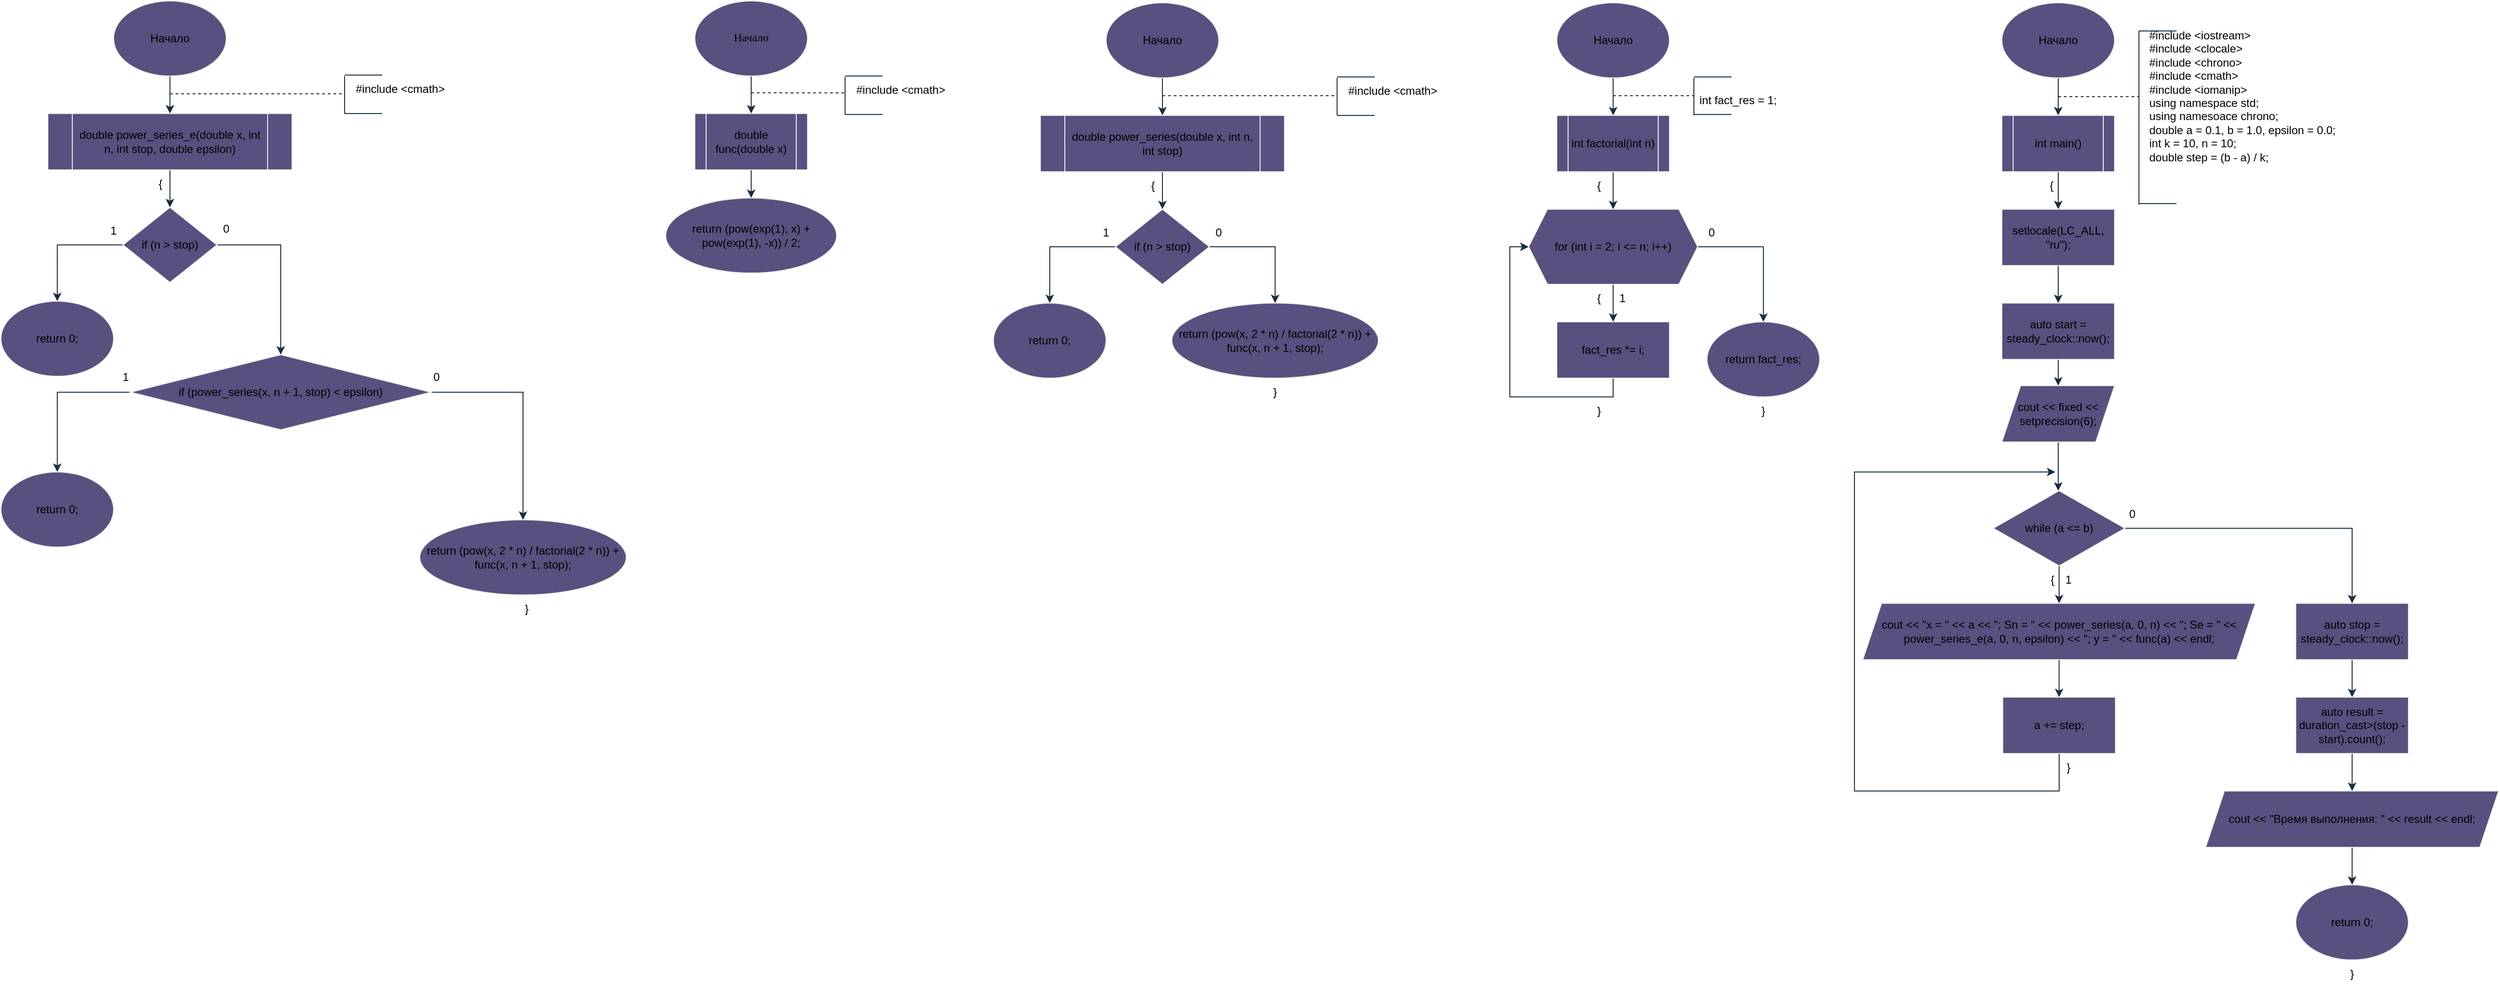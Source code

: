 <mxfile version="25.0.2">
  <diagram name="Страница — 1" id="L2E4cubnrX2H4GpDxA0n">
    <mxGraphModel dx="3615" dy="1503" grid="0" gridSize="10" guides="1" tooltips="1" connect="1" arrows="1" fold="1" page="0" pageScale="1" pageWidth="827" pageHeight="1169" background="#ffffff" math="0" shadow="0">
      <root>
        <mxCell id="0" />
        <mxCell id="1" parent="0" />
        <mxCell id="yAvkSQlCYScLZldcpIF--3" style="edgeStyle=orthogonalEdgeStyle;rounded=0;orthogonalLoop=1;jettySize=auto;html=1;entryX=0.5;entryY=0;entryDx=0;entryDy=0;labelBackgroundColor=none;strokeColor=#182E3E;fontColor=#000000;" parent="1" source="yAvkSQlCYScLZldcpIF--1" target="yAvkSQlCYScLZldcpIF--2" edge="1">
          <mxGeometry relative="1" as="geometry" />
        </mxCell>
        <mxCell id="yAvkSQlCYScLZldcpIF--1" value="Начало" style="ellipse;whiteSpace=wrap;html=1;labelBackgroundColor=none;fillColor=#56517E;strokeColor=#EEEEEE;fontColor=#000000;" parent="1" vertex="1">
          <mxGeometry x="354" width="120" height="80" as="geometry" />
        </mxCell>
        <mxCell id="5xdKUttw5brWPCGg9cqH-3" style="edgeStyle=orthogonalEdgeStyle;rounded=0;orthogonalLoop=1;jettySize=auto;html=1;entryX=0.5;entryY=0;entryDx=0;entryDy=0;labelBackgroundColor=none;strokeColor=#182E3E;fontColor=#000000;" parent="1" source="yAvkSQlCYScLZldcpIF--2" target="5xdKUttw5brWPCGg9cqH-1" edge="1">
          <mxGeometry relative="1" as="geometry" />
        </mxCell>
        <mxCell id="yAvkSQlCYScLZldcpIF--2" value="int main()" style="shape=process;whiteSpace=wrap;html=1;backgroundOutline=1;labelBackgroundColor=none;fillColor=#56517E;strokeColor=#EEEEEE;fontColor=#000000;" parent="1" vertex="1">
          <mxGeometry x="354" y="120" width="120" height="60" as="geometry" />
        </mxCell>
        <mxCell id="yAvkSQlCYScLZldcpIF--5" value="" style="endArrow=none;dashed=1;html=1;rounded=0;labelBackgroundColor=none;strokeColor=#182E3E;fontColor=#000000;" parent="1" edge="1">
          <mxGeometry width="50" height="50" relative="1" as="geometry">
            <mxPoint x="414" y="100" as="sourcePoint" />
            <mxPoint x="500" y="100" as="targetPoint" />
          </mxGeometry>
        </mxCell>
        <mxCell id="yAvkSQlCYScLZldcpIF--6" value="#include &lt;iostream&gt;&#xa;#include &lt;clocale&gt;&#xa;#include &lt;chrono&gt;&#xa;#include &lt;cmath&gt;&#xa;#include &lt;iomanip&gt;&#xa;using namespace std;&#xa;using namesoace chrono;&#xa;double a = 0.1, b = 1.0, epsilon = 0.0;&#xa;int k = 10, n = 10;&#xa;double step = (b - a) / k;&#xa;" style="text;whiteSpace=wrap;labelBackgroundColor=none;fontColor=#000000;" parent="1" vertex="1">
          <mxGeometry x="509" y="21" width="225" height="191" as="geometry" />
        </mxCell>
        <mxCell id="yAvkSQlCYScLZldcpIF--9" value="" style="endArrow=none;html=1;rounded=0;labelBackgroundColor=none;strokeColor=#182E3E;fontColor=#000000;" parent="1" edge="1">
          <mxGeometry width="50" height="50" relative="1" as="geometry">
            <mxPoint x="500" y="215" as="sourcePoint" />
            <mxPoint x="500" y="30" as="targetPoint" />
          </mxGeometry>
        </mxCell>
        <mxCell id="yAvkSQlCYScLZldcpIF--10" value="" style="endArrow=none;html=1;rounded=0;labelBackgroundColor=none;strokeColor=#182E3E;fontColor=#000000;" parent="1" edge="1">
          <mxGeometry width="50" height="50" relative="1" as="geometry">
            <mxPoint x="500" y="214" as="sourcePoint" />
            <mxPoint x="540" y="214" as="targetPoint" />
          </mxGeometry>
        </mxCell>
        <mxCell id="yAvkSQlCYScLZldcpIF--11" value="" style="endArrow=none;html=1;rounded=0;labelBackgroundColor=none;strokeColor=#182E3E;fontColor=#000000;" parent="1" edge="1">
          <mxGeometry width="50" height="50" relative="1" as="geometry">
            <mxPoint x="500" y="30" as="sourcePoint" />
            <mxPoint x="540" y="30" as="targetPoint" />
          </mxGeometry>
        </mxCell>
        <mxCell id="MgwlZWrJ5VsKsOre3uUj-1" style="edgeStyle=orthogonalEdgeStyle;rounded=0;orthogonalLoop=1;jettySize=auto;html=1;entryX=0.5;entryY=0;entryDx=0;entryDy=0;labelBackgroundColor=none;strokeColor=#182E3E;fontColor=#000000;" parent="1" source="5xdKUttw5brWPCGg9cqH-1" target="5xdKUttw5brWPCGg9cqH-12" edge="1">
          <mxGeometry relative="1" as="geometry" />
        </mxCell>
        <mxCell id="5xdKUttw5brWPCGg9cqH-1" value="setlocale(LC_ALL, &quot;ru&quot;);" style="rounded=0;whiteSpace=wrap;html=1;labelBackgroundColor=none;fillColor=#56517E;strokeColor=#EEEEEE;fontColor=#000000;" parent="1" vertex="1">
          <mxGeometry x="354" y="220" width="120" height="60" as="geometry" />
        </mxCell>
        <mxCell id="RooywnhapAaIuzD1Lv9f-39" style="edgeStyle=orthogonalEdgeStyle;rounded=0;orthogonalLoop=1;jettySize=auto;html=1;entryX=0.5;entryY=0;entryDx=0;entryDy=0;strokeColor=#182E3E;fontColor=#000000;" edge="1" parent="1" source="5xdKUttw5brWPCGg9cqH-12" target="RooywnhapAaIuzD1Lv9f-38">
          <mxGeometry relative="1" as="geometry" />
        </mxCell>
        <mxCell id="5xdKUttw5brWPCGg9cqH-12" value="auto start = steady_clock::now();" style="rounded=0;whiteSpace=wrap;html=1;labelBackgroundColor=none;fillColor=#56517E;strokeColor=#EEEEEE;fontColor=#000000;" parent="1" vertex="1">
          <mxGeometry x="354" y="320" width="120" height="60" as="geometry" />
        </mxCell>
        <mxCell id="5xdKUttw5brWPCGg9cqH-19" style="edgeStyle=orthogonalEdgeStyle;rounded=0;orthogonalLoop=1;jettySize=auto;html=1;entryX=0.5;entryY=0;entryDx=0;entryDy=0;labelBackgroundColor=none;strokeColor=#182E3E;fontColor=#000000;" parent="1" source="5xdKUttw5brWPCGg9cqH-16" target="5xdKUttw5brWPCGg9cqH-18" edge="1">
          <mxGeometry relative="1" as="geometry" />
        </mxCell>
        <mxCell id="5xdKUttw5brWPCGg9cqH-16" value="auto stop = steady_clock::now();" style="rounded=0;whiteSpace=wrap;html=1;labelBackgroundColor=none;fillColor=#56517E;strokeColor=#EEEEEE;fontColor=#000000;" parent="1" vertex="1">
          <mxGeometry x="667.0" y="640" width="120" height="60" as="geometry" />
        </mxCell>
        <mxCell id="5xdKUttw5brWPCGg9cqH-22" style="edgeStyle=orthogonalEdgeStyle;rounded=0;orthogonalLoop=1;jettySize=auto;html=1;entryX=0.5;entryY=0;entryDx=0;entryDy=0;labelBackgroundColor=none;strokeColor=#182E3E;fontColor=#000000;" parent="1" source="5xdKUttw5brWPCGg9cqH-18" target="5xdKUttw5brWPCGg9cqH-20" edge="1">
          <mxGeometry relative="1" as="geometry" />
        </mxCell>
        <mxCell id="5xdKUttw5brWPCGg9cqH-18" value="auto result = duration_cast&amp;gt;(stop - start).count();" style="rounded=0;whiteSpace=wrap;html=1;labelBackgroundColor=none;fillColor=#56517E;strokeColor=#EEEEEE;fontColor=#000000;" parent="1" vertex="1">
          <mxGeometry x="667.0" y="740" width="120" height="60" as="geometry" />
        </mxCell>
        <mxCell id="5xdKUttw5brWPCGg9cqH-23" style="edgeStyle=orthogonalEdgeStyle;rounded=0;orthogonalLoop=1;jettySize=auto;html=1;entryX=0.5;entryY=0;entryDx=0;entryDy=0;labelBackgroundColor=none;strokeColor=#182E3E;fontColor=#000000;" parent="1" source="5xdKUttw5brWPCGg9cqH-20" target="5xdKUttw5brWPCGg9cqH-21" edge="1">
          <mxGeometry relative="1" as="geometry" />
        </mxCell>
        <mxCell id="5xdKUttw5brWPCGg9cqH-20" value="cout &amp;lt;&amp;lt; &quot;Время выполнения: &quot; &amp;lt;&amp;lt; result &amp;lt;&amp;lt; endl;" style="shape=parallelogram;perimeter=parallelogramPerimeter;whiteSpace=wrap;html=1;fixedSize=1;labelBackgroundColor=none;fillColor=#56517E;strokeColor=#EEEEEE;fontColor=#000000;" parent="1" vertex="1">
          <mxGeometry x="571.0" y="840" width="312" height="60" as="geometry" />
        </mxCell>
        <mxCell id="5xdKUttw5brWPCGg9cqH-21" value="return 0;" style="ellipse;whiteSpace=wrap;html=1;labelBackgroundColor=none;fillColor=#56517E;strokeColor=#EEEEEE;fontColor=#000000;" parent="1" vertex="1">
          <mxGeometry x="667.0" y="940" width="120" height="80" as="geometry" />
        </mxCell>
        <mxCell id="5xdKUttw5brWPCGg9cqH-24" value="{" style="text;html=1;align=center;verticalAlign=middle;whiteSpace=wrap;rounded=0;labelBackgroundColor=none;fontColor=#000000;" parent="1" vertex="1">
          <mxGeometry x="400" y="180" width="14" height="30" as="geometry" />
        </mxCell>
        <mxCell id="5xdKUttw5brWPCGg9cqH-25" value="}" style="text;html=1;align=center;verticalAlign=middle;whiteSpace=wrap;rounded=0;labelBackgroundColor=none;fontColor=#000000;" parent="1" vertex="1">
          <mxGeometry x="720.0" y="1020" width="14" height="30" as="geometry" />
        </mxCell>
        <mxCell id="5xdKUttw5brWPCGg9cqH-28" style="edgeStyle=orthogonalEdgeStyle;rounded=0;orthogonalLoop=1;jettySize=auto;html=1;entryX=0.5;entryY=0;entryDx=0;entryDy=0;labelBackgroundColor=none;strokeColor=#182E3E;fontColor=#000000;" parent="1" source="5xdKUttw5brWPCGg9cqH-26" target="5xdKUttw5brWPCGg9cqH-27" edge="1">
          <mxGeometry relative="1" as="geometry" />
        </mxCell>
        <mxCell id="5xdKUttw5brWPCGg9cqH-26" value="Начало" style="ellipse;whiteSpace=wrap;html=1;labelBackgroundColor=none;fillColor=#56517E;strokeColor=#EEEEEE;fontColor=#000000;" parent="1" vertex="1">
          <mxGeometry x="-120" width="120" height="80" as="geometry" />
        </mxCell>
        <mxCell id="5xdKUttw5brWPCGg9cqH-37" style="edgeStyle=orthogonalEdgeStyle;rounded=0;orthogonalLoop=1;jettySize=auto;html=1;entryX=0.5;entryY=0;entryDx=0;entryDy=0;labelBackgroundColor=none;strokeColor=#182E3E;fontColor=#000000;" parent="1" source="5xdKUttw5brWPCGg9cqH-27" target="5xdKUttw5brWPCGg9cqH-36" edge="1">
          <mxGeometry relative="1" as="geometry" />
        </mxCell>
        <mxCell id="5xdKUttw5brWPCGg9cqH-27" value="int factorial(int n)" style="shape=process;whiteSpace=wrap;html=1;backgroundOutline=1;labelBackgroundColor=none;fillColor=#56517E;strokeColor=#EEEEEE;fontColor=#000000;" parent="1" vertex="1">
          <mxGeometry x="-120" y="120" width="120" height="60" as="geometry" />
        </mxCell>
        <mxCell id="5xdKUttw5brWPCGg9cqH-30" value="" style="endArrow=none;dashed=1;html=1;rounded=0;labelBackgroundColor=none;strokeColor=#182E3E;fontColor=#000000;" parent="1" edge="1">
          <mxGeometry width="50" height="50" relative="1" as="geometry">
            <mxPoint x="-60" y="99" as="sourcePoint" />
            <mxPoint x="26" y="99" as="targetPoint" />
          </mxGeometry>
        </mxCell>
        <mxCell id="5xdKUttw5brWPCGg9cqH-31" value="int fact_res = 1;" style="text;whiteSpace=wrap;labelBackgroundColor=none;fontColor=#000000;" parent="1" vertex="1">
          <mxGeometry x="30" y="90" width="160" height="20" as="geometry" />
        </mxCell>
        <mxCell id="5xdKUttw5brWPCGg9cqH-33" value="" style="endArrow=none;html=1;rounded=0;labelBackgroundColor=none;strokeColor=#182E3E;fontColor=#000000;" parent="1" edge="1">
          <mxGeometry width="50" height="50" relative="1" as="geometry">
            <mxPoint x="26" y="119" as="sourcePoint" />
            <mxPoint x="66" y="119" as="targetPoint" />
          </mxGeometry>
        </mxCell>
        <mxCell id="5xdKUttw5brWPCGg9cqH-34" value="" style="endArrow=none;html=1;rounded=0;labelBackgroundColor=none;strokeColor=#182E3E;fontColor=#000000;" parent="1" edge="1">
          <mxGeometry width="50" height="50" relative="1" as="geometry">
            <mxPoint x="26" y="79" as="sourcePoint" />
            <mxPoint x="66" y="79" as="targetPoint" />
          </mxGeometry>
        </mxCell>
        <mxCell id="5xdKUttw5brWPCGg9cqH-35" value="" style="endArrow=none;html=1;rounded=0;labelBackgroundColor=none;strokeColor=#182E3E;fontColor=#000000;" parent="1" edge="1">
          <mxGeometry width="50" height="50" relative="1" as="geometry">
            <mxPoint x="26" y="120" as="sourcePoint" />
            <mxPoint x="26" y="80" as="targetPoint" />
          </mxGeometry>
        </mxCell>
        <mxCell id="5xdKUttw5brWPCGg9cqH-39" style="edgeStyle=orthogonalEdgeStyle;rounded=0;orthogonalLoop=1;jettySize=auto;html=1;entryX=0.5;entryY=0;entryDx=0;entryDy=0;labelBackgroundColor=none;strokeColor=#182E3E;fontColor=#000000;" parent="1" source="5xdKUttw5brWPCGg9cqH-36" target="5xdKUttw5brWPCGg9cqH-38" edge="1">
          <mxGeometry relative="1" as="geometry" />
        </mxCell>
        <mxCell id="5xdKUttw5brWPCGg9cqH-46" style="edgeStyle=orthogonalEdgeStyle;rounded=0;orthogonalLoop=1;jettySize=auto;html=1;entryX=0.5;entryY=0;entryDx=0;entryDy=0;labelBackgroundColor=none;strokeColor=#182E3E;fontColor=#000000;" parent="1" source="5xdKUttw5brWPCGg9cqH-36" target="5xdKUttw5brWPCGg9cqH-45" edge="1">
          <mxGeometry relative="1" as="geometry" />
        </mxCell>
        <mxCell id="5xdKUttw5brWPCGg9cqH-36" value="for (int i = 2; i &amp;lt;= n; i++)" style="shape=hexagon;perimeter=hexagonPerimeter2;whiteSpace=wrap;html=1;fixedSize=1;labelBackgroundColor=none;fillColor=#56517E;strokeColor=#EEEEEE;fontColor=#000000;" parent="1" vertex="1">
          <mxGeometry x="-150" y="220" width="180" height="80" as="geometry" />
        </mxCell>
        <mxCell id="5xdKUttw5brWPCGg9cqH-40" style="edgeStyle=orthogonalEdgeStyle;rounded=0;orthogonalLoop=1;jettySize=auto;html=1;entryX=0;entryY=0.5;entryDx=0;entryDy=0;labelBackgroundColor=none;strokeColor=#182E3E;fontColor=#000000;" parent="1" source="5xdKUttw5brWPCGg9cqH-38" target="5xdKUttw5brWPCGg9cqH-36" edge="1">
          <mxGeometry relative="1" as="geometry">
            <Array as="points">
              <mxPoint x="-60" y="420" />
              <mxPoint x="-170" y="420" />
              <mxPoint x="-170" y="260" />
            </Array>
          </mxGeometry>
        </mxCell>
        <mxCell id="5xdKUttw5brWPCGg9cqH-38" value="fact_res *= i;" style="rounded=0;whiteSpace=wrap;html=1;labelBackgroundColor=none;fillColor=#56517E;strokeColor=#EEEEEE;fontColor=#000000;" parent="1" vertex="1">
          <mxGeometry x="-120" y="340" width="120" height="60" as="geometry" />
        </mxCell>
        <mxCell id="5xdKUttw5brWPCGg9cqH-41" value="{" style="text;html=1;align=center;verticalAlign=middle;whiteSpace=wrap;rounded=0;labelBackgroundColor=none;fontColor=#000000;" parent="1" vertex="1">
          <mxGeometry x="-90" y="180" width="30" height="30" as="geometry" />
        </mxCell>
        <mxCell id="5xdKUttw5brWPCGg9cqH-42" value="{" style="text;html=1;align=center;verticalAlign=middle;whiteSpace=wrap;rounded=0;labelBackgroundColor=none;fontColor=#000000;" parent="1" vertex="1">
          <mxGeometry x="-90" y="300" width="30" height="30" as="geometry" />
        </mxCell>
        <mxCell id="5xdKUttw5brWPCGg9cqH-43" value="}" style="text;html=1;align=center;verticalAlign=middle;whiteSpace=wrap;rounded=0;labelBackgroundColor=none;fontColor=#000000;" parent="1" vertex="1">
          <mxGeometry x="-90" y="420" width="30" height="30" as="geometry" />
        </mxCell>
        <mxCell id="5xdKUttw5brWPCGg9cqH-44" value="1" style="text;html=1;align=center;verticalAlign=middle;whiteSpace=wrap;rounded=0;labelBackgroundColor=none;fontColor=#000000;" parent="1" vertex="1">
          <mxGeometry x="-60" y="300" width="20" height="30" as="geometry" />
        </mxCell>
        <mxCell id="5xdKUttw5brWPCGg9cqH-45" value="return fact_res;" style="ellipse;whiteSpace=wrap;html=1;labelBackgroundColor=none;fillColor=#56517E;strokeColor=#EEEEEE;fontColor=#000000;" parent="1" vertex="1">
          <mxGeometry x="40" y="340" width="120" height="80" as="geometry" />
        </mxCell>
        <mxCell id="5xdKUttw5brWPCGg9cqH-47" value="0" style="text;html=1;align=center;verticalAlign=middle;whiteSpace=wrap;rounded=0;labelBackgroundColor=none;fontColor=#000000;" parent="1" vertex="1">
          <mxGeometry x="30" y="230" width="30" height="30" as="geometry" />
        </mxCell>
        <mxCell id="5xdKUttw5brWPCGg9cqH-48" value="}" style="text;html=1;align=center;verticalAlign=middle;whiteSpace=wrap;rounded=0;labelBackgroundColor=none;fontColor=#000000;" parent="1" vertex="1">
          <mxGeometry x="85" y="420" width="30" height="30" as="geometry" />
        </mxCell>
        <mxCell id="5xdKUttw5brWPCGg9cqH-51" style="edgeStyle=orthogonalEdgeStyle;rounded=0;orthogonalLoop=1;jettySize=auto;html=1;entryX=0.5;entryY=0;entryDx=0;entryDy=0;labelBackgroundColor=none;strokeColor=#182E3E;fontColor=#000000;" parent="1" source="5xdKUttw5brWPCGg9cqH-49" target="5xdKUttw5brWPCGg9cqH-50" edge="1">
          <mxGeometry relative="1" as="geometry" />
        </mxCell>
        <mxCell id="5xdKUttw5brWPCGg9cqH-49" value="Начало" style="ellipse;whiteSpace=wrap;html=1;labelBackgroundColor=none;fillColor=#56517E;strokeColor=#EEEEEE;fontColor=#000000;" parent="1" vertex="1">
          <mxGeometry x="-600" width="120" height="80" as="geometry" />
        </mxCell>
        <mxCell id="5xdKUttw5brWPCGg9cqH-62" style="edgeStyle=orthogonalEdgeStyle;rounded=0;orthogonalLoop=1;jettySize=auto;html=1;labelBackgroundColor=none;strokeColor=#182E3E;fontColor=#000000;" parent="1" source="5xdKUttw5brWPCGg9cqH-50" target="5xdKUttw5brWPCGg9cqH-61" edge="1">
          <mxGeometry relative="1" as="geometry" />
        </mxCell>
        <mxCell id="5xdKUttw5brWPCGg9cqH-50" value="double power_series(double x, int n, int stop)" style="shape=process;whiteSpace=wrap;html=1;backgroundOutline=1;labelBackgroundColor=none;fillColor=#56517E;strokeColor=#EEEEEE;fontColor=#000000;" parent="1" vertex="1">
          <mxGeometry x="-670" y="120" width="260" height="60" as="geometry" />
        </mxCell>
        <mxCell id="5xdKUttw5brWPCGg9cqH-56" value="" style="endArrow=none;dashed=1;html=1;rounded=0;labelBackgroundColor=none;strokeColor=#182E3E;fontColor=#000000;" parent="1" edge="1">
          <mxGeometry width="50" height="50" relative="1" as="geometry">
            <mxPoint x="-540" y="99" as="sourcePoint" />
            <mxPoint x="-354" y="99" as="targetPoint" />
          </mxGeometry>
        </mxCell>
        <mxCell id="5xdKUttw5brWPCGg9cqH-57" value="#include &lt;cmath&gt;&#xa;" style="text;whiteSpace=wrap;labelBackgroundColor=none;fontColor=#000000;" parent="1" vertex="1">
          <mxGeometry x="-344" y="80" width="114" height="38" as="geometry" />
        </mxCell>
        <mxCell id="5xdKUttw5brWPCGg9cqH-58" value="" style="endArrow=none;html=1;rounded=0;labelBackgroundColor=none;strokeColor=#182E3E;fontColor=#000000;" parent="1" edge="1">
          <mxGeometry width="50" height="50" relative="1" as="geometry">
            <mxPoint x="-354" y="120" as="sourcePoint" />
            <mxPoint x="-354" y="80" as="targetPoint" />
          </mxGeometry>
        </mxCell>
        <mxCell id="5xdKUttw5brWPCGg9cqH-59" value="" style="endArrow=none;html=1;rounded=0;labelBackgroundColor=none;strokeColor=#182E3E;fontColor=#000000;" parent="1" edge="1">
          <mxGeometry width="50" height="50" relative="1" as="geometry">
            <mxPoint x="-354" y="120" as="sourcePoint" />
            <mxPoint x="-314" y="120" as="targetPoint" />
          </mxGeometry>
        </mxCell>
        <mxCell id="5xdKUttw5brWPCGg9cqH-60" value="" style="endArrow=none;html=1;rounded=0;labelBackgroundColor=none;strokeColor=#182E3E;fontColor=#000000;" parent="1" edge="1">
          <mxGeometry width="50" height="50" relative="1" as="geometry">
            <mxPoint x="-354" y="79" as="sourcePoint" />
            <mxPoint x="-314" y="79" as="targetPoint" />
          </mxGeometry>
        </mxCell>
        <mxCell id="5xdKUttw5brWPCGg9cqH-65" style="edgeStyle=orthogonalEdgeStyle;rounded=0;orthogonalLoop=1;jettySize=auto;html=1;entryX=0.5;entryY=0;entryDx=0;entryDy=0;labelBackgroundColor=none;strokeColor=#182E3E;fontColor=#000000;" parent="1" source="5xdKUttw5brWPCGg9cqH-61" target="5xdKUttw5brWPCGg9cqH-64" edge="1">
          <mxGeometry relative="1" as="geometry" />
        </mxCell>
        <mxCell id="5xdKUttw5brWPCGg9cqH-68" style="edgeStyle=orthogonalEdgeStyle;rounded=0;orthogonalLoop=1;jettySize=auto;html=1;entryX=0.5;entryY=0;entryDx=0;entryDy=0;labelBackgroundColor=none;strokeColor=#182E3E;fontColor=#000000;" parent="1" source="5xdKUttw5brWPCGg9cqH-61" target="5xdKUttw5brWPCGg9cqH-67" edge="1">
          <mxGeometry relative="1" as="geometry">
            <Array as="points">
              <mxPoint x="-420" y="260" />
            </Array>
          </mxGeometry>
        </mxCell>
        <mxCell id="5xdKUttw5brWPCGg9cqH-61" value="if (n &amp;gt; stop)" style="rhombus;whiteSpace=wrap;html=1;labelBackgroundColor=none;fillColor=#56517E;strokeColor=#EEEEEE;fontColor=#000000;" parent="1" vertex="1">
          <mxGeometry x="-590" y="220" width="100" height="80" as="geometry" />
        </mxCell>
        <mxCell id="5xdKUttw5brWPCGg9cqH-63" value="{" style="text;html=1;align=center;verticalAlign=middle;whiteSpace=wrap;rounded=0;labelBackgroundColor=none;fontColor=#000000;" parent="1" vertex="1">
          <mxGeometry x="-560" y="180" width="20" height="30" as="geometry" />
        </mxCell>
        <mxCell id="5xdKUttw5brWPCGg9cqH-64" value="return 0;" style="ellipse;whiteSpace=wrap;html=1;labelBackgroundColor=none;fillColor=#56517E;strokeColor=#EEEEEE;fontColor=#000000;" parent="1" vertex="1">
          <mxGeometry x="-720" y="320" width="120" height="80" as="geometry" />
        </mxCell>
        <mxCell id="5xdKUttw5brWPCGg9cqH-67" value="return (pow(x, 2 * n) / factorial(2 * n)) + func(x, n + 1, stop);" style="ellipse;whiteSpace=wrap;html=1;labelBackgroundColor=none;fillColor=#56517E;strokeColor=#EEEEEE;fontColor=#000000;" parent="1" vertex="1">
          <mxGeometry x="-530" y="320" width="220" height="80" as="geometry" />
        </mxCell>
        <mxCell id="5xdKUttw5brWPCGg9cqH-69" value="1" style="text;html=1;align=center;verticalAlign=middle;whiteSpace=wrap;rounded=0;labelBackgroundColor=none;fontColor=#000000;" parent="1" vertex="1">
          <mxGeometry x="-610" y="230" width="20" height="30" as="geometry" />
        </mxCell>
        <mxCell id="5xdKUttw5brWPCGg9cqH-70" value="0" style="text;html=1;align=center;verticalAlign=middle;whiteSpace=wrap;rounded=0;labelBackgroundColor=none;fontColor=#000000;" parent="1" vertex="1">
          <mxGeometry x="-490" y="230" width="20" height="30" as="geometry" />
        </mxCell>
        <mxCell id="5xdKUttw5brWPCGg9cqH-71" value="}" style="text;html=1;align=center;verticalAlign=middle;whiteSpace=wrap;rounded=0;labelBackgroundColor=none;fontColor=#000000;" parent="1" vertex="1">
          <mxGeometry x="-430" y="400" width="20" height="30" as="geometry" />
        </mxCell>
        <mxCell id="MgwlZWrJ5VsKsOre3uUj-5" style="edgeStyle=orthogonalEdgeStyle;rounded=0;orthogonalLoop=1;jettySize=auto;html=1;entryX=0.5;entryY=0;entryDx=0;entryDy=0;labelBackgroundColor=none;strokeColor=#182E3E;fontColor=#000000;" parent="1" source="MgwlZWrJ5VsKsOre3uUj-2" target="MgwlZWrJ5VsKsOre3uUj-4" edge="1">
          <mxGeometry relative="1" as="geometry" />
        </mxCell>
        <mxCell id="MgwlZWrJ5VsKsOre3uUj-12" style="edgeStyle=orthogonalEdgeStyle;rounded=0;orthogonalLoop=1;jettySize=auto;html=1;entryX=0.5;entryY=0;entryDx=0;entryDy=0;labelBackgroundColor=none;strokeColor=#182E3E;fontColor=#000000;" parent="1" source="MgwlZWrJ5VsKsOre3uUj-2" target="5xdKUttw5brWPCGg9cqH-16" edge="1">
          <mxGeometry relative="1" as="geometry" />
        </mxCell>
        <mxCell id="MgwlZWrJ5VsKsOre3uUj-2" value="while (a &amp;lt;= b)" style="rhombus;whiteSpace=wrap;html=1;labelBackgroundColor=none;fillColor=#56517E;strokeColor=#EEEEEE;fontColor=#000000;" parent="1" vertex="1">
          <mxGeometry x="344.95" y="520" width="140" height="80" as="geometry" />
        </mxCell>
        <mxCell id="MgwlZWrJ5VsKsOre3uUj-9" style="edgeStyle=orthogonalEdgeStyle;rounded=0;orthogonalLoop=1;jettySize=auto;html=1;entryX=0.5;entryY=0;entryDx=0;entryDy=0;labelBackgroundColor=none;strokeColor=#182E3E;fontColor=#000000;" parent="1" source="MgwlZWrJ5VsKsOre3uUj-4" target="MgwlZWrJ5VsKsOre3uUj-8" edge="1">
          <mxGeometry relative="1" as="geometry" />
        </mxCell>
        <mxCell id="MgwlZWrJ5VsKsOre3uUj-4" value="cout &amp;lt;&amp;lt; &quot;x = &quot; &amp;lt;&amp;lt; a &amp;lt;&amp;lt; &quot;; Sn = &quot; &amp;lt;&amp;lt; power_series(a, 0, n) &amp;lt;&amp;lt; &quot;; Se = &quot; &amp;lt;&amp;lt; power_series_e(a, 0, n, epsilon) &amp;lt;&amp;lt; &quot;; y = &quot; &amp;lt;&amp;lt; func(a) &amp;lt;&amp;lt; endl;" style="shape=parallelogram;perimeter=parallelogramPerimeter;whiteSpace=wrap;html=1;fixedSize=1;labelBackgroundColor=none;fillColor=#56517E;strokeColor=#EEEEEE;fontColor=#000000;" parent="1" vertex="1">
          <mxGeometry x="205.9" y="640" width="418.1" height="60" as="geometry" />
        </mxCell>
        <mxCell id="MgwlZWrJ5VsKsOre3uUj-6" value="{" style="text;html=1;align=center;verticalAlign=middle;whiteSpace=wrap;rounded=0;labelBackgroundColor=none;fontColor=#000000;" parent="1" vertex="1">
          <mxGeometry x="400.95" y="600" width="14" height="30" as="geometry" />
        </mxCell>
        <mxCell id="MgwlZWrJ5VsKsOre3uUj-7" value="1" style="text;html=1;align=center;verticalAlign=middle;whiteSpace=wrap;rounded=0;labelBackgroundColor=none;fontColor=#000000;" parent="1" vertex="1">
          <mxGeometry x="414.95" y="600" width="20" height="30" as="geometry" />
        </mxCell>
        <mxCell id="MgwlZWrJ5VsKsOre3uUj-10" style="edgeStyle=orthogonalEdgeStyle;rounded=0;orthogonalLoop=1;jettySize=auto;html=1;labelBackgroundColor=none;strokeColor=#182E3E;fontColor=#000000;" parent="1" source="MgwlZWrJ5VsKsOre3uUj-8" edge="1">
          <mxGeometry relative="1" as="geometry">
            <mxPoint x="410.95" y="500" as="targetPoint" />
            <Array as="points">
              <mxPoint x="415" y="840" />
              <mxPoint x="197" y="840" />
              <mxPoint x="197" y="500" />
            </Array>
          </mxGeometry>
        </mxCell>
        <mxCell id="MgwlZWrJ5VsKsOre3uUj-8" value="a += step;" style="rounded=0;whiteSpace=wrap;html=1;labelBackgroundColor=none;fillColor=#56517E;strokeColor=#EEEEEE;fontColor=#000000;" parent="1" vertex="1">
          <mxGeometry x="354.95" y="740" width="120" height="60" as="geometry" />
        </mxCell>
        <mxCell id="MgwlZWrJ5VsKsOre3uUj-11" value="}" style="text;html=1;align=center;verticalAlign=middle;whiteSpace=wrap;rounded=0;labelBackgroundColor=none;fontColor=#000000;" parent="1" vertex="1">
          <mxGeometry x="414.95" y="800" width="20" height="30" as="geometry" />
        </mxCell>
        <mxCell id="MgwlZWrJ5VsKsOre3uUj-13" value="0" style="text;html=1;align=center;verticalAlign=middle;whiteSpace=wrap;rounded=0;labelBackgroundColor=none;fontColor=#000000;" parent="1" vertex="1">
          <mxGeometry x="484.95" y="530" width="16" height="30" as="geometry" />
        </mxCell>
        <mxCell id="RooywnhapAaIuzD1Lv9f-4" style="edgeStyle=orthogonalEdgeStyle;rounded=0;orthogonalLoop=1;jettySize=auto;html=1;entryX=0.5;entryY=0;entryDx=0;entryDy=0;strokeColor=#182E3E;fontColor=#000000;" edge="1" parent="1" source="RooywnhapAaIuzD1Lv9f-2" target="RooywnhapAaIuzD1Lv9f-3">
          <mxGeometry relative="1" as="geometry" />
        </mxCell>
        <mxCell id="RooywnhapAaIuzD1Lv9f-2" value="Начало" style="ellipse;whiteSpace=wrap;html=1;hachureGap=4;fontFamily=Architects Daughter;fontSource=https%3A%2F%2Ffonts.googleapis.com%2Fcss%3Ffamily%3DArchitects%2BDaughter;fillColor=#56517E;fontColor=#000000;strokeColor=#EEEEEE;labelBackgroundColor=none;" vertex="1" parent="1">
          <mxGeometry x="-1038" y="-2" width="120" height="80" as="geometry" />
        </mxCell>
        <mxCell id="RooywnhapAaIuzD1Lv9f-6" style="edgeStyle=orthogonalEdgeStyle;rounded=0;orthogonalLoop=1;jettySize=auto;html=1;entryX=0.5;entryY=0;entryDx=0;entryDy=0;strokeColor=#182E3E;fontColor=#000000;" edge="1" parent="1" source="RooywnhapAaIuzD1Lv9f-3" target="RooywnhapAaIuzD1Lv9f-5">
          <mxGeometry relative="1" as="geometry" />
        </mxCell>
        <mxCell id="RooywnhapAaIuzD1Lv9f-3" value="double func(double x)" style="shape=process;whiteSpace=wrap;html=1;backgroundOutline=1;labelBackgroundColor=none;fillColor=#56517E;strokeColor=#EEEEEE;fontColor=#000000;" vertex="1" parent="1">
          <mxGeometry x="-1038" y="118" width="120" height="60" as="geometry" />
        </mxCell>
        <mxCell id="RooywnhapAaIuzD1Lv9f-5" value="return (pow(exp(1), x) + pow(exp(1), -x)) / 2;" style="ellipse;whiteSpace=wrap;html=1;strokeColor=#EEEEEE;fontColor=#000000;fillColor=#56517E;" vertex="1" parent="1">
          <mxGeometry x="-1069" y="208" width="182" height="80" as="geometry" />
        </mxCell>
        <mxCell id="RooywnhapAaIuzD1Lv9f-8" value="" style="endArrow=none;dashed=1;html=1;rounded=0;labelBackgroundColor=none;strokeColor=#182E3E;fontColor=#000000;" edge="1" parent="1">
          <mxGeometry width="50" height="50" relative="1" as="geometry">
            <mxPoint x="-978" y="95.91" as="sourcePoint" />
            <mxPoint x="-876" y="96" as="targetPoint" />
          </mxGeometry>
        </mxCell>
        <mxCell id="RooywnhapAaIuzD1Lv9f-9" value="#include &lt;cmath&gt;&#xa;" style="text;whiteSpace=wrap;labelBackgroundColor=none;fontColor=#000000;" vertex="1" parent="1">
          <mxGeometry x="-868" y="79" width="114" height="38" as="geometry" />
        </mxCell>
        <mxCell id="RooywnhapAaIuzD1Lv9f-10" value="" style="endArrow=none;html=1;rounded=0;labelBackgroundColor=none;strokeColor=#182E3E;fontColor=#000000;" edge="1" parent="1">
          <mxGeometry width="50" height="50" relative="1" as="geometry">
            <mxPoint x="-878" y="119" as="sourcePoint" />
            <mxPoint x="-878" y="79" as="targetPoint" />
          </mxGeometry>
        </mxCell>
        <mxCell id="RooywnhapAaIuzD1Lv9f-11" value="" style="endArrow=none;html=1;rounded=0;labelBackgroundColor=none;strokeColor=#182E3E;fontColor=#000000;" edge="1" parent="1">
          <mxGeometry width="50" height="50" relative="1" as="geometry">
            <mxPoint x="-878" y="119" as="sourcePoint" />
            <mxPoint x="-838" y="119" as="targetPoint" />
          </mxGeometry>
        </mxCell>
        <mxCell id="RooywnhapAaIuzD1Lv9f-12" value="" style="endArrow=none;html=1;rounded=0;labelBackgroundColor=none;strokeColor=#182E3E;fontColor=#000000;" edge="1" parent="1">
          <mxGeometry width="50" height="50" relative="1" as="geometry">
            <mxPoint x="-878" y="78" as="sourcePoint" />
            <mxPoint x="-838" y="78" as="targetPoint" />
          </mxGeometry>
        </mxCell>
        <mxCell id="RooywnhapAaIuzD1Lv9f-13" style="edgeStyle=orthogonalEdgeStyle;rounded=0;orthogonalLoop=1;jettySize=auto;html=1;entryX=0.5;entryY=0;entryDx=0;entryDy=0;labelBackgroundColor=none;strokeColor=#182E3E;fontColor=#000000;" edge="1" parent="1" source="RooywnhapAaIuzD1Lv9f-14" target="RooywnhapAaIuzD1Lv9f-16">
          <mxGeometry relative="1" as="geometry" />
        </mxCell>
        <mxCell id="RooywnhapAaIuzD1Lv9f-14" value="Начало" style="ellipse;whiteSpace=wrap;html=1;labelBackgroundColor=none;fillColor=#56517E;strokeColor=#EEEEEE;fontColor=#000000;" vertex="1" parent="1">
          <mxGeometry x="-1657" y="-2" width="120" height="80" as="geometry" />
        </mxCell>
        <mxCell id="RooywnhapAaIuzD1Lv9f-15" style="edgeStyle=orthogonalEdgeStyle;rounded=0;orthogonalLoop=1;jettySize=auto;html=1;labelBackgroundColor=none;strokeColor=#182E3E;fontColor=#000000;" edge="1" parent="1" source="RooywnhapAaIuzD1Lv9f-16" target="RooywnhapAaIuzD1Lv9f-24">
          <mxGeometry relative="1" as="geometry" />
        </mxCell>
        <mxCell id="RooywnhapAaIuzD1Lv9f-16" value="double power_series_e(double x, int n, int stop, double epsilon)" style="shape=process;whiteSpace=wrap;html=1;backgroundOutline=1;labelBackgroundColor=none;fillColor=#56517E;strokeColor=#EEEEEE;fontColor=#000000;" vertex="1" parent="1">
          <mxGeometry x="-1727" y="118" width="260" height="60" as="geometry" />
        </mxCell>
        <mxCell id="RooywnhapAaIuzD1Lv9f-17" value="" style="endArrow=none;dashed=1;html=1;rounded=0;labelBackgroundColor=none;strokeColor=#182E3E;fontColor=#000000;" edge="1" parent="1">
          <mxGeometry width="50" height="50" relative="1" as="geometry">
            <mxPoint x="-1597" y="97" as="sourcePoint" />
            <mxPoint x="-1411" y="97" as="targetPoint" />
          </mxGeometry>
        </mxCell>
        <mxCell id="RooywnhapAaIuzD1Lv9f-18" value="#include &lt;cmath&gt;&#xa;" style="text;whiteSpace=wrap;labelBackgroundColor=none;fontColor=#000000;" vertex="1" parent="1">
          <mxGeometry x="-1401" y="78" width="114" height="38" as="geometry" />
        </mxCell>
        <mxCell id="RooywnhapAaIuzD1Lv9f-19" value="" style="endArrow=none;html=1;rounded=0;labelBackgroundColor=none;strokeColor=#182E3E;fontColor=#000000;" edge="1" parent="1">
          <mxGeometry width="50" height="50" relative="1" as="geometry">
            <mxPoint x="-1411" y="118" as="sourcePoint" />
            <mxPoint x="-1411" y="78" as="targetPoint" />
          </mxGeometry>
        </mxCell>
        <mxCell id="RooywnhapAaIuzD1Lv9f-20" value="" style="endArrow=none;html=1;rounded=0;labelBackgroundColor=none;strokeColor=#182E3E;fontColor=#000000;" edge="1" parent="1">
          <mxGeometry width="50" height="50" relative="1" as="geometry">
            <mxPoint x="-1411" y="118" as="sourcePoint" />
            <mxPoint x="-1371" y="118" as="targetPoint" />
          </mxGeometry>
        </mxCell>
        <mxCell id="RooywnhapAaIuzD1Lv9f-21" value="" style="endArrow=none;html=1;rounded=0;labelBackgroundColor=none;strokeColor=#182E3E;fontColor=#000000;" edge="1" parent="1">
          <mxGeometry width="50" height="50" relative="1" as="geometry">
            <mxPoint x="-1411" y="77" as="sourcePoint" />
            <mxPoint x="-1371" y="77" as="targetPoint" />
          </mxGeometry>
        </mxCell>
        <mxCell id="RooywnhapAaIuzD1Lv9f-22" style="edgeStyle=orthogonalEdgeStyle;rounded=0;orthogonalLoop=1;jettySize=auto;html=1;entryX=0.5;entryY=0;entryDx=0;entryDy=0;labelBackgroundColor=none;strokeColor=#182E3E;fontColor=#000000;" edge="1" parent="1" source="RooywnhapAaIuzD1Lv9f-24" target="RooywnhapAaIuzD1Lv9f-26">
          <mxGeometry relative="1" as="geometry" />
        </mxCell>
        <mxCell id="RooywnhapAaIuzD1Lv9f-32" style="edgeStyle=orthogonalEdgeStyle;rounded=0;orthogonalLoop=1;jettySize=auto;html=1;entryX=0.5;entryY=0;entryDx=0;entryDy=0;strokeColor=#182E3E;fontColor=#000000;" edge="1" parent="1" source="RooywnhapAaIuzD1Lv9f-24" target="RooywnhapAaIuzD1Lv9f-31">
          <mxGeometry relative="1" as="geometry">
            <Array as="points">
              <mxPoint x="-1479" y="258" />
            </Array>
          </mxGeometry>
        </mxCell>
        <mxCell id="RooywnhapAaIuzD1Lv9f-24" value="if (n &amp;gt; stop)" style="rhombus;whiteSpace=wrap;html=1;labelBackgroundColor=none;fillColor=#56517E;strokeColor=#EEEEEE;fontColor=#000000;" vertex="1" parent="1">
          <mxGeometry x="-1647" y="218" width="100" height="80" as="geometry" />
        </mxCell>
        <mxCell id="RooywnhapAaIuzD1Lv9f-25" value="{" style="text;html=1;align=center;verticalAlign=middle;whiteSpace=wrap;rounded=0;labelBackgroundColor=none;fontColor=#000000;" vertex="1" parent="1">
          <mxGeometry x="-1617" y="178" width="20" height="30" as="geometry" />
        </mxCell>
        <mxCell id="RooywnhapAaIuzD1Lv9f-26" value="return 0;" style="ellipse;whiteSpace=wrap;html=1;labelBackgroundColor=none;fillColor=#56517E;strokeColor=#EEEEEE;fontColor=#000000;" vertex="1" parent="1">
          <mxGeometry x="-1777" y="318" width="120" height="80" as="geometry" />
        </mxCell>
        <mxCell id="RooywnhapAaIuzD1Lv9f-27" value="return (pow(x, 2 * n) / factorial(2 * n)) + func(x, n + 1, stop);" style="ellipse;whiteSpace=wrap;html=1;labelBackgroundColor=none;fillColor=#56517E;strokeColor=#EEEEEE;fontColor=#000000;" vertex="1" parent="1">
          <mxGeometry x="-1331" y="551" width="220" height="80" as="geometry" />
        </mxCell>
        <mxCell id="RooywnhapAaIuzD1Lv9f-28" value="1" style="text;html=1;align=center;verticalAlign=middle;whiteSpace=wrap;rounded=0;labelBackgroundColor=none;fontColor=#000000;" vertex="1" parent="1">
          <mxGeometry x="-1667" y="228" width="20" height="30" as="geometry" />
        </mxCell>
        <mxCell id="RooywnhapAaIuzD1Lv9f-29" value="0" style="text;html=1;align=center;verticalAlign=middle;whiteSpace=wrap;rounded=0;labelBackgroundColor=none;fontColor=#000000;" vertex="1" parent="1">
          <mxGeometry x="-1547" y="226" width="20" height="30" as="geometry" />
        </mxCell>
        <mxCell id="RooywnhapAaIuzD1Lv9f-30" value="}" style="text;html=1;align=center;verticalAlign=middle;whiteSpace=wrap;rounded=0;labelBackgroundColor=none;fontColor=#000000;" vertex="1" parent="1">
          <mxGeometry x="-1227" y="631" width="20" height="30" as="geometry" />
        </mxCell>
        <mxCell id="RooywnhapAaIuzD1Lv9f-34" style="edgeStyle=orthogonalEdgeStyle;rounded=0;orthogonalLoop=1;jettySize=auto;html=1;entryX=0.5;entryY=0;entryDx=0;entryDy=0;strokeColor=#182E3E;fontColor=#000000;" edge="1" parent="1" source="RooywnhapAaIuzD1Lv9f-31" target="RooywnhapAaIuzD1Lv9f-33">
          <mxGeometry relative="1" as="geometry" />
        </mxCell>
        <mxCell id="RooywnhapAaIuzD1Lv9f-35" style="edgeStyle=orthogonalEdgeStyle;rounded=0;orthogonalLoop=1;jettySize=auto;html=1;entryX=0.5;entryY=0;entryDx=0;entryDy=0;strokeColor=#182E3E;fontColor=#000000;" edge="1" parent="1" source="RooywnhapAaIuzD1Lv9f-31" target="RooywnhapAaIuzD1Lv9f-27">
          <mxGeometry relative="1" as="geometry">
            <Array as="points">
              <mxPoint x="-1221" y="415" />
            </Array>
          </mxGeometry>
        </mxCell>
        <mxCell id="RooywnhapAaIuzD1Lv9f-31" value="if (power_series(x, n + 1, stop) &amp;lt; epsilon)" style="rhombus;whiteSpace=wrap;html=1;strokeColor=#EEEEEE;fontColor=#000000;fillColor=#56517E;" vertex="1" parent="1">
          <mxGeometry x="-1639" y="375" width="320" height="80" as="geometry" />
        </mxCell>
        <mxCell id="RooywnhapAaIuzD1Lv9f-33" value="return 0;" style="ellipse;whiteSpace=wrap;html=1;strokeColor=#EEEEEE;fontColor=#000000;fillColor=#56517E;" vertex="1" parent="1">
          <mxGeometry x="-1777" y="500" width="120" height="80" as="geometry" />
        </mxCell>
        <mxCell id="RooywnhapAaIuzD1Lv9f-36" value="1" style="text;html=1;align=center;verticalAlign=middle;whiteSpace=wrap;rounded=0;fontColor=#000000;" vertex="1" parent="1">
          <mxGeometry x="-1654" y="384" width="20" height="30" as="geometry" />
        </mxCell>
        <mxCell id="RooywnhapAaIuzD1Lv9f-37" value="0" style="text;html=1;align=center;verticalAlign=middle;whiteSpace=wrap;rounded=0;labelBackgroundColor=none;fontColor=#000000;" vertex="1" parent="1">
          <mxGeometry x="-1323" y="384" width="20" height="30" as="geometry" />
        </mxCell>
        <mxCell id="RooywnhapAaIuzD1Lv9f-40" style="edgeStyle=orthogonalEdgeStyle;rounded=0;orthogonalLoop=1;jettySize=auto;html=1;entryX=0.5;entryY=0;entryDx=0;entryDy=0;strokeColor=#182E3E;fontColor=#000000;" edge="1" parent="1" source="RooywnhapAaIuzD1Lv9f-38" target="MgwlZWrJ5VsKsOre3uUj-2">
          <mxGeometry relative="1" as="geometry">
            <Array as="points">
              <mxPoint x="414" y="520" />
            </Array>
          </mxGeometry>
        </mxCell>
        <mxCell id="RooywnhapAaIuzD1Lv9f-38" value="cout &amp;lt;&amp;lt; fixed &amp;lt;&amp;lt; setprecision(6);" style="shape=parallelogram;perimeter=parallelogramPerimeter;whiteSpace=wrap;html=1;fixedSize=1;strokeColor=#EEEEEE;fontColor=#000000;fillColor=#56517E;" vertex="1" parent="1">
          <mxGeometry x="354" y="408" width="120" height="60" as="geometry" />
        </mxCell>
      </root>
    </mxGraphModel>
  </diagram>
</mxfile>
